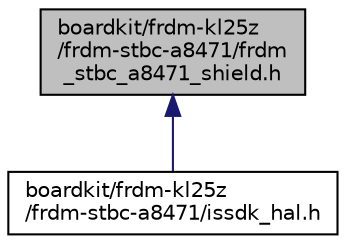 digraph "boardkit/frdm-kl25z/frdm-stbc-a8471/frdm_stbc_a8471_shield.h"
{
  edge [fontname="Helvetica",fontsize="10",labelfontname="Helvetica",labelfontsize="10"];
  node [fontname="Helvetica",fontsize="10",shape=record];
  Node1 [label="boardkit/frdm-kl25z\l/frdm-stbc-a8471/frdm\l_stbc_a8471_shield.h",height=0.2,width=0.4,color="black", fillcolor="grey75", style="filled", fontcolor="black"];
  Node1 -> Node2 [dir="back",color="midnightblue",fontsize="10",style="solid",fontname="Helvetica"];
  Node2 [label="boardkit/frdm-kl25z\l/frdm-stbc-a8471/issdk_hal.h",height=0.2,width=0.4,color="black", fillcolor="white", style="filled",URL="$frdm-kl25z_2frdm-stbc-a8471_2issdk__hal_8h.html"];
}
